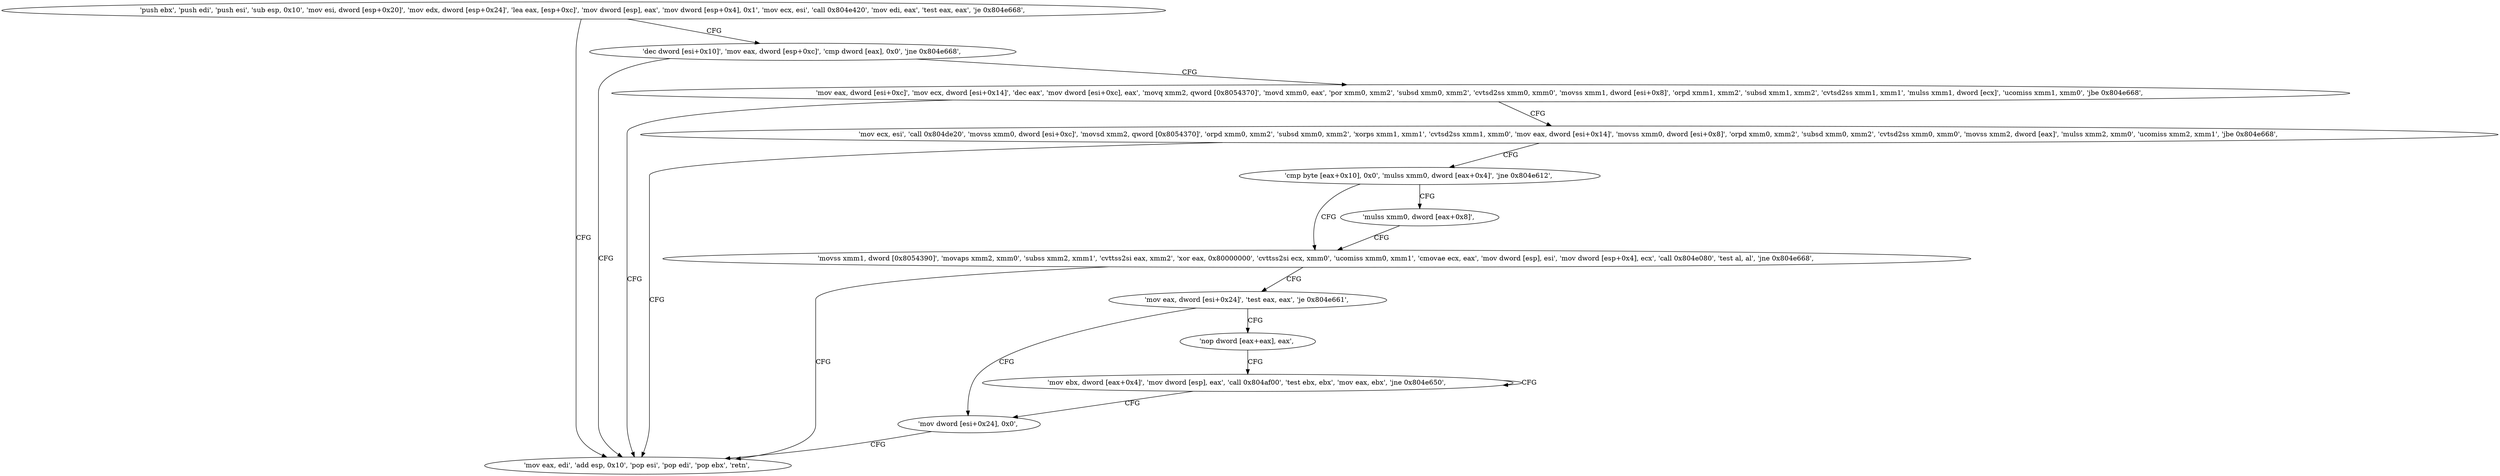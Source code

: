 digraph "func" {
"134538560" [label = "'push ebx', 'push edi', 'push esi', 'sub esp, 0x10', 'mov esi, dword [esp+0x20]', 'mov edx, dword [esp+0x24]', 'lea eax, [esp+0xc]', 'mov dword [esp], eax', 'mov dword [esp+0x4], 0x1', 'mov ecx, esi', 'call 0x804e420', 'mov edi, eax', 'test eax, eax', 'je 0x804e668', " ]
"134538856" [label = "'mov eax, edi', 'add esp, 0x10', 'pop esi', 'pop edi', 'pop ebx', 'retn', " ]
"134538606" [label = "'dec dword [esi+0x10]', 'mov eax, dword [esp+0xc]', 'cmp dword [eax], 0x0', 'jne 0x804e668', " ]
"134538622" [label = "'mov eax, dword [esi+0xc]', 'mov ecx, dword [esi+0x14]', 'dec eax', 'mov dword [esi+0xc], eax', 'movq xmm2, qword [0x8054370]', 'movd xmm0, eax', 'por xmm0, xmm2', 'subsd xmm0, xmm2', 'cvtsd2ss xmm0, xmm0', 'movss xmm1, dword [esi+0x8]', 'orpd xmm1, xmm2', 'subsd xmm1, xmm2', 'cvtsd2ss xmm1, xmm1', 'mulss xmm1, dword [ecx]', 'ucomiss xmm1, xmm0', 'jbe 0x804e668', " ]
"134538686" [label = "'mov ecx, esi', 'call 0x804de20', 'movss xmm0, dword [esi+0xc]', 'movsd xmm2, qword [0x8054370]', 'orpd xmm0, xmm2', 'subsd xmm0, xmm2', 'xorps xmm1, xmm1', 'cvtsd2ss xmm1, xmm0', 'mov eax, dword [esi+0x14]', 'movss xmm0, dword [esi+0x8]', 'orpd xmm0, xmm2', 'subsd xmm0, xmm2', 'cvtsd2ss xmm0, xmm0', 'movss xmm2, dword [eax]', 'mulss xmm2, xmm0', 'ucomiss xmm2, xmm1', 'jbe 0x804e668', " ]
"134538754" [label = "'cmp byte [eax+0x10], 0x0', 'mulss xmm0, dword [eax+0x4]', 'jne 0x804e612', " ]
"134538770" [label = "'movss xmm1, dword [0x8054390]', 'movaps xmm2, xmm0', 'subss xmm2, xmm1', 'cvttss2si eax, xmm2', 'xor eax, 0x80000000', 'cvttss2si ecx, xmm0', 'ucomiss xmm0, xmm1', 'cmovae ecx, eax', 'mov dword [esp], esi', 'mov dword [esp+0x4], ecx', 'call 0x804e080', 'test al, al', 'jne 0x804e668', " ]
"134538765" [label = "'mulss xmm0, dword [eax+0x8]', " ]
"134538820" [label = "'mov eax, dword [esi+0x24]', 'test eax, eax', 'je 0x804e661', " ]
"134538849" [label = "'mov dword [esi+0x24], 0x0', " ]
"134538827" [label = "'nop dword [eax+eax], eax', " ]
"134538832" [label = "'mov ebx, dword [eax+0x4]', 'mov dword [esp], eax', 'call 0x804af00', 'test ebx, ebx', 'mov eax, ebx', 'jne 0x804e650', " ]
"134538560" -> "134538856" [ label = "CFG" ]
"134538560" -> "134538606" [ label = "CFG" ]
"134538606" -> "134538856" [ label = "CFG" ]
"134538606" -> "134538622" [ label = "CFG" ]
"134538622" -> "134538856" [ label = "CFG" ]
"134538622" -> "134538686" [ label = "CFG" ]
"134538686" -> "134538856" [ label = "CFG" ]
"134538686" -> "134538754" [ label = "CFG" ]
"134538754" -> "134538770" [ label = "CFG" ]
"134538754" -> "134538765" [ label = "CFG" ]
"134538770" -> "134538856" [ label = "CFG" ]
"134538770" -> "134538820" [ label = "CFG" ]
"134538765" -> "134538770" [ label = "CFG" ]
"134538820" -> "134538849" [ label = "CFG" ]
"134538820" -> "134538827" [ label = "CFG" ]
"134538849" -> "134538856" [ label = "CFG" ]
"134538827" -> "134538832" [ label = "CFG" ]
"134538832" -> "134538832" [ label = "CFG" ]
"134538832" -> "134538849" [ label = "CFG" ]
}
